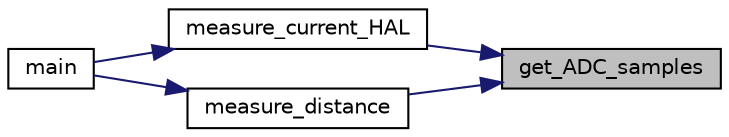 digraph "get_ADC_samples"
{
 // LATEX_PDF_SIZE
  edge [fontname="Helvetica",fontsize="10",labelfontname="Helvetica",labelfontsize="10"];
  node [fontname="Helvetica",fontsize="10",shape=record];
  rankdir="RL";
  Node1 [label="get_ADC_samples",height=0.2,width=0.4,color="black", fillcolor="grey75", style="filled", fontcolor="black",tooltip=" "];
  Node1 -> Node2 [dir="back",color="midnightblue",fontsize="10",style="solid",fontname="Helvetica"];
  Node2 [label="measure_current_HAL",height=0.2,width=0.4,color="black", fillcolor="white", style="filled",URL="$strommessung_8c.html#a732d5cce4b9293bb93fe9bceced5f16c",tooltip=" "];
  Node2 -> Node3 [dir="back",color="midnightblue",fontsize="10",style="solid",fontname="Helvetica"];
  Node3 [label="main",height=0.2,width=0.4,color="black", fillcolor="white", style="filled",URL="$main_8c.html#a840291bc02cba5474a4cb46a9b9566fe",tooltip="Main function."];
  Node1 -> Node4 [dir="back",color="midnightblue",fontsize="10",style="solid",fontname="Helvetica"];
  Node4 [label="measure_distance",height=0.2,width=0.4,color="black", fillcolor="white", style="filled",URL="$distance_8c.html#a0476c1fe6e5721d29eab9c4e6934e495",tooltip=" "];
  Node4 -> Node3 [dir="back",color="midnightblue",fontsize="10",style="solid",fontname="Helvetica"];
}
